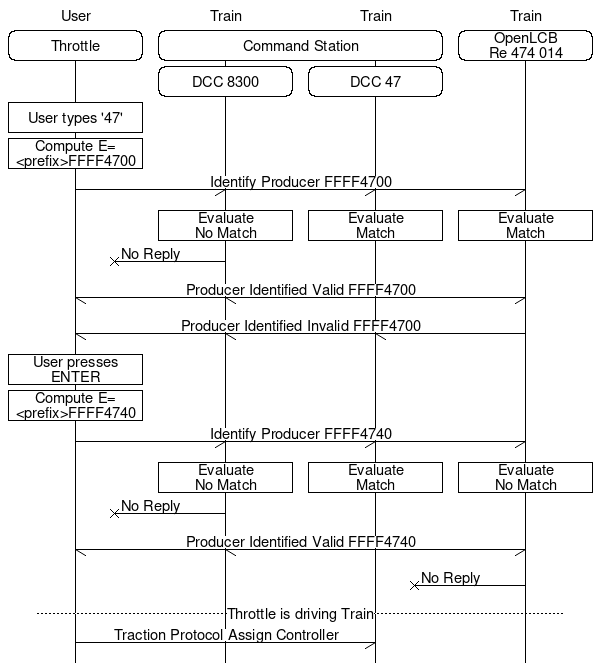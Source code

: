 # MSC for Train Search Protocol Find flow
msc {

  sp [label="User"],
  t1 [label="Train"], t2 [label="Train"], t3 [label="Train"];

  sp rbox sp [label="Throttle"],
  t1 rbox t2 [label="Command Station"],
  t3 rbox t3 [label="OpenLCB\nRe 474 014"];

  t1 rbox t1 [label="DCC 8300"],
  t2 rbox t2 [label="DCC 47"];

  sp box sp [label="User types '47'"];

  sp box sp [label="Compute E=\n<prefix>FFFF4700"];

  sp->* [label="Identify Producer FFFF4700"];

  t1 box t1 [label="Evaluate\nNo Match"],
  t2 box t2 [label="Evaluate\nMatch"],
  t3 box t3 [label="Evaluate\nMatch"];

  sp x- t1 [label="No Reply"];
  *<-t2 [label="Producer Identified Valid FFFF4700"];
  *<-t3 [label="Producer Identified Invalid FFFF4700"];

  sp box sp [label="User presses ENTER"];
  sp box sp [label="Compute E=\n<prefix>FFFF4740"];

  sp->* [label="Identify Producer FFFF4740"];

  t1 box t1 [label="Evaluate\nNo Match"],
  t2 box t2 [label="Evaluate\nMatch"],
  t3 box t3 [label="Evaluate\nNo Match"];

  sp x- t1 [label="No Reply"];
  * <-t2 [label="Producer Identified Valid FFFF4740"];
  t2 x- t3 [label="No Reply"];

  --- [label="Throttle is driving Train"];
  sp -> t2 [label="Traction Protocol Assign Controller"];
  
}
